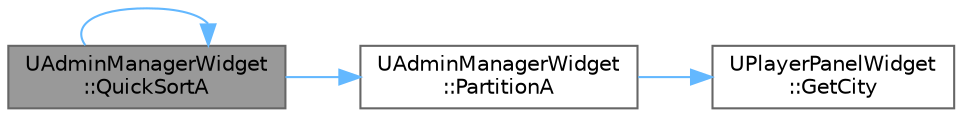 digraph "UAdminManagerWidget::QuickSortA"
{
 // LATEX_PDF_SIZE
  bgcolor="transparent";
  edge [fontname=Helvetica,fontsize=10,labelfontname=Helvetica,labelfontsize=10];
  node [fontname=Helvetica,fontsize=10,shape=box,height=0.2,width=0.4];
  rankdir="LR";
  Node1 [id="Node000001",label="UAdminManagerWidget\l::QuickSortA",height=0.2,width=0.4,color="gray40", fillcolor="grey60", style="filled", fontcolor="black",tooltip=" "];
  Node1 -> Node2 [id="edge4_Node000001_Node000002",color="steelblue1",style="solid",tooltip=" "];
  Node2 [id="Node000002",label="UAdminManagerWidget\l::PartitionA",height=0.2,width=0.4,color="grey40", fillcolor="white", style="filled",URL="$class_u_admin_manager_widget.html#a6fbca0ef950f561ed020e93b5cc4485e",tooltip=" "];
  Node2 -> Node3 [id="edge5_Node000002_Node000003",color="steelblue1",style="solid",tooltip=" "];
  Node3 [id="Node000003",label="UPlayerPanelWidget\l::GetCity",height=0.2,width=0.4,color="grey40", fillcolor="white", style="filled",URL="$class_u_player_panel_widget.html#ac77d20725be30ed37a86539de1af1027",tooltip=" "];
  Node1 -> Node1 [id="edge6_Node000001_Node000001",color="steelblue1",style="solid",tooltip=" "];
}
